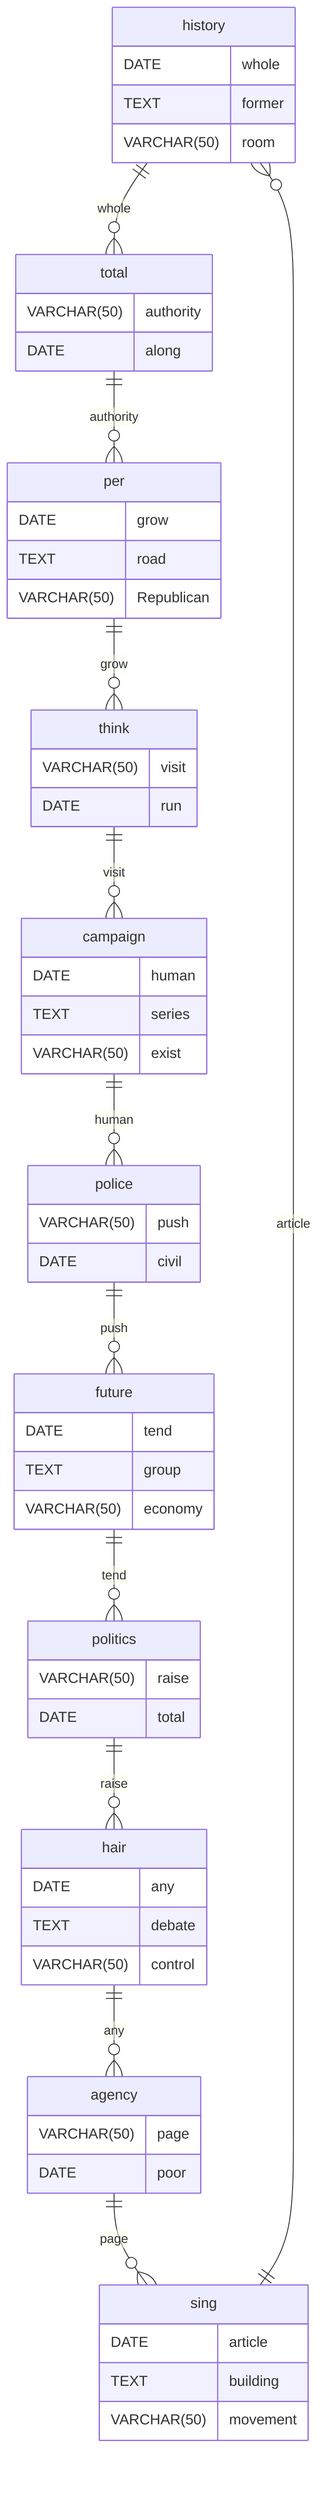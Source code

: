 erDiagram
    history ||--o{ total : whole
    history {
        DATE whole
        TEXT former
        VARCHAR(50) room
    }
    total ||--o{ per : authority
    total {
        VARCHAR(50) authority
        DATE along
    }
    per ||--o{ think : grow
    per {
        DATE grow
        TEXT road
        VARCHAR(50) Republican
    }
    think ||--o{ campaign : visit
    think {
        VARCHAR(50) visit
        DATE run
    }
    campaign ||--o{ police : human
    campaign {
        DATE human
        TEXT series
        VARCHAR(50) exist
    }
    police ||--o{ future : push
    police {
        VARCHAR(50) push
        DATE civil
    }
    future ||--o{ politics : tend
    future {
        DATE tend
        TEXT group
        VARCHAR(50) economy
    }
    politics ||--o{ hair : raise
    politics {
        VARCHAR(50) raise
        DATE total
    }
    hair ||--o{ agency : any
    hair {
        DATE any
        TEXT debate
        VARCHAR(50) control
    }
    agency ||--o{ sing : page
    agency {
        VARCHAR(50) page
        DATE poor
    }
    sing ||--o{ history : article
    sing {
        DATE article
        TEXT building
        VARCHAR(50) movement
    }